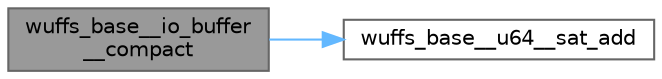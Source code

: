 digraph "wuffs_base__io_buffer__compact"
{
 // LATEX_PDF_SIZE
  bgcolor="transparent";
  edge [fontname=Helvetica,fontsize=10,labelfontname=Helvetica,labelfontsize=10];
  node [fontname=Helvetica,fontsize=10,shape=box,height=0.2,width=0.4];
  rankdir="LR";
  Node1 [id="Node000001",label="wuffs_base__io_buffer\l__compact",height=0.2,width=0.4,color="gray40", fillcolor="grey60", style="filled", fontcolor="black",tooltip=" "];
  Node1 -> Node2 [id="edge1_Node000001_Node000002",color="steelblue1",style="solid",tooltip=" "];
  Node2 [id="Node000002",label="wuffs_base__u64__sat_add",height=0.2,width=0.4,color="grey40", fillcolor="white", style="filled",URL="$wuffs-v0_83_8c.html#a2c3ca840f9f76789a3f75defdc5d37c9",tooltip=" "];
}
